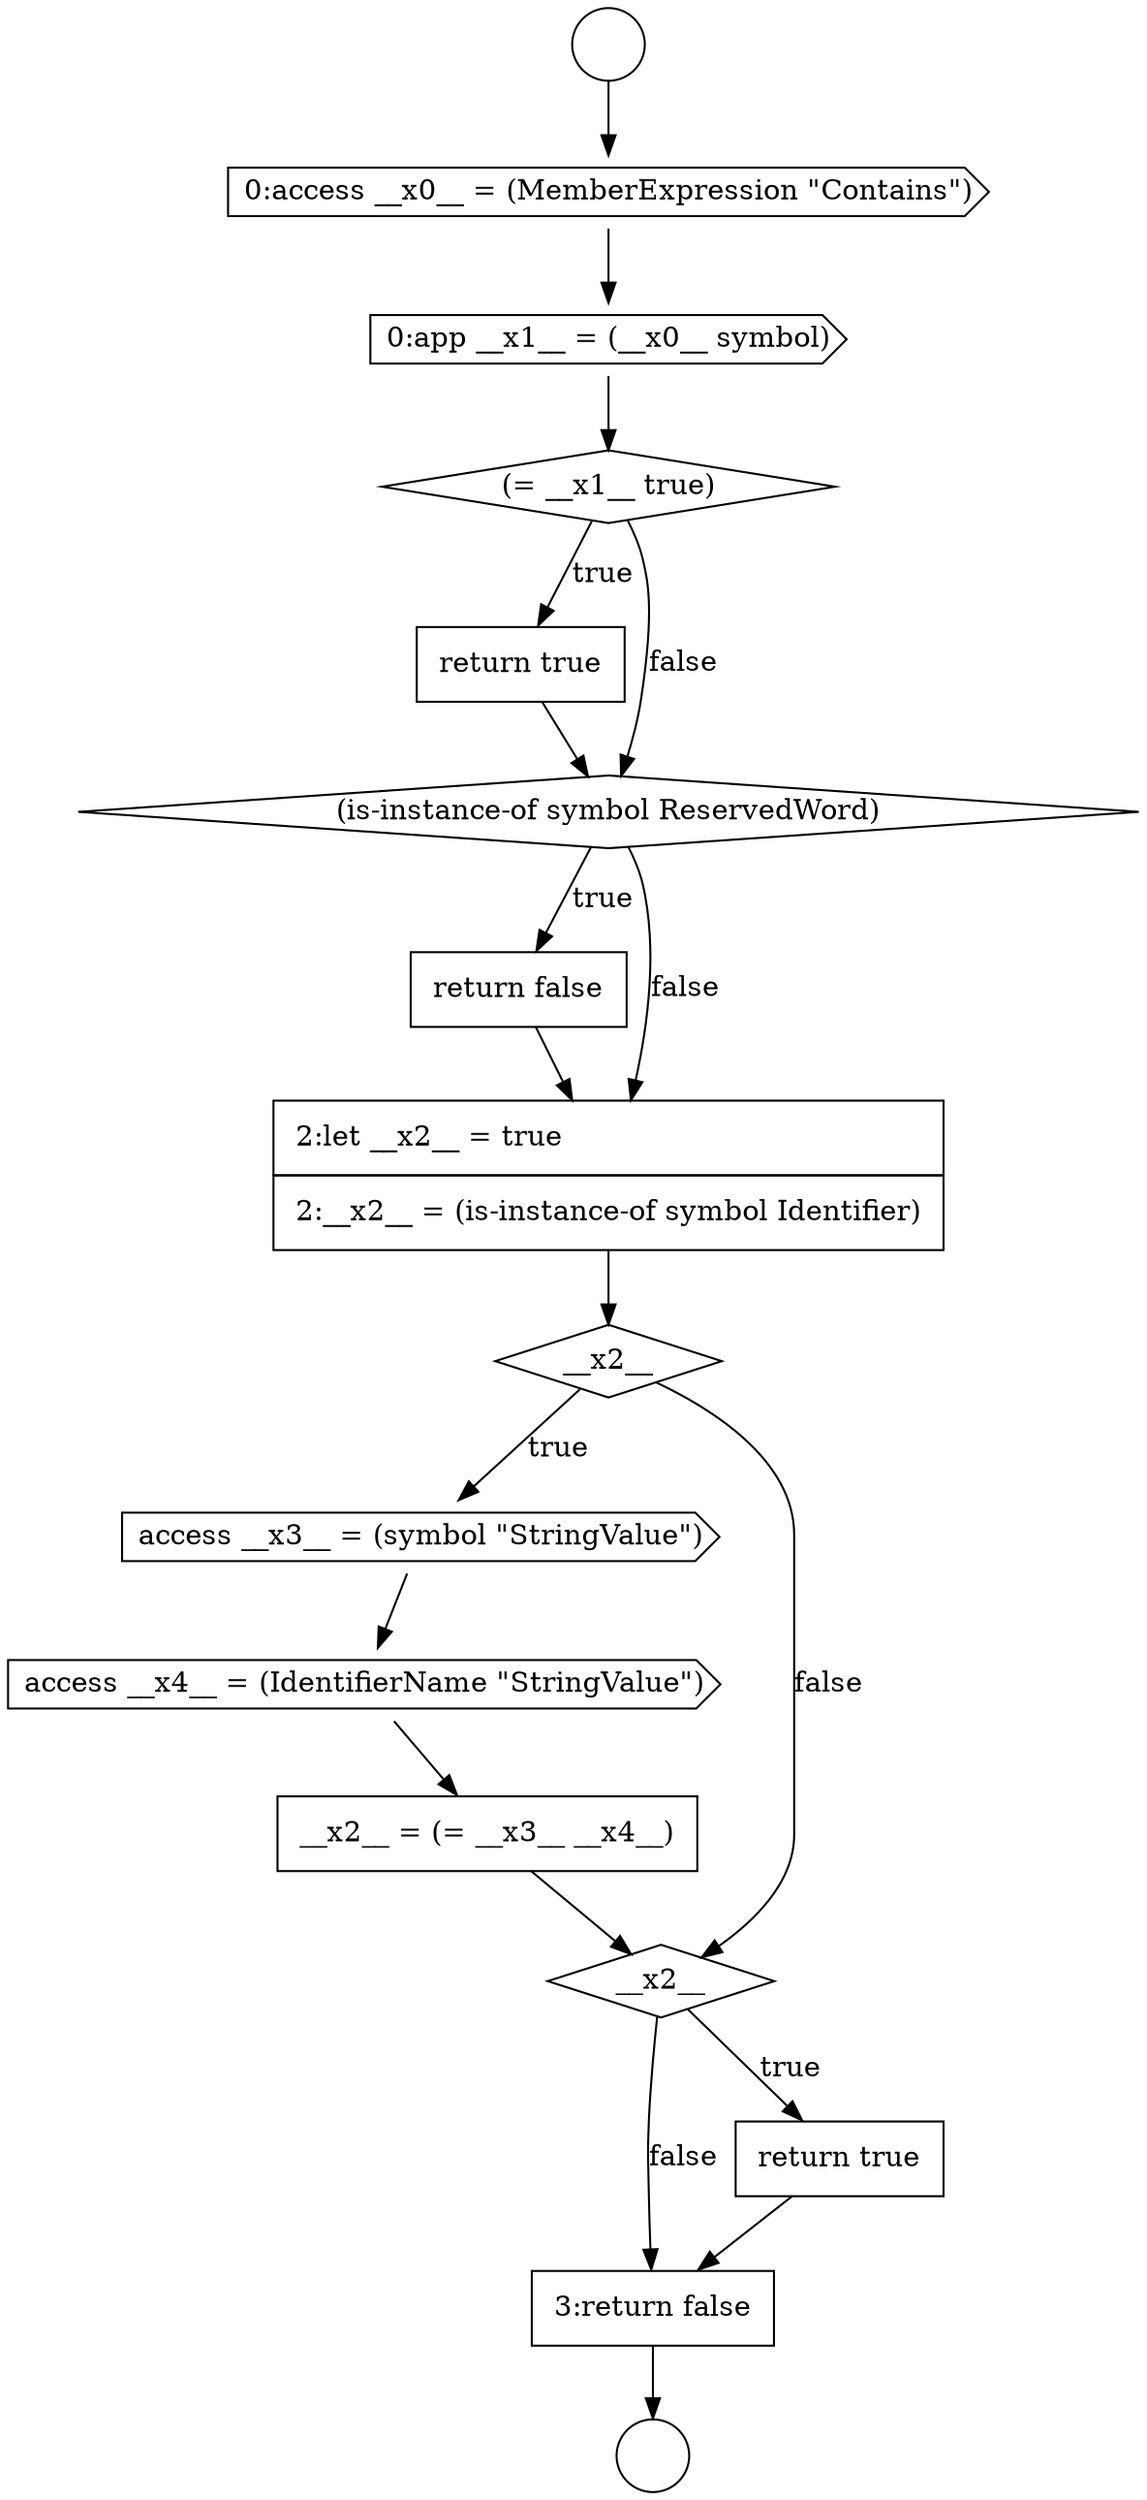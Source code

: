 digraph {
  node3976 [shape=cds, label=<<font color="black">access __x4__ = (IdentifierName &quot;StringValue&quot;)</font>> color="black" fillcolor="white" style=filled]
  node3972 [shape=none, margin=0, label=<<font color="black">
    <table border="0" cellborder="1" cellspacing="0" cellpadding="10">
      <tr><td align="left">return false</td></tr>
    </table>
  </font>> color="black" fillcolor="white" style=filled]
  node3980 [shape=none, margin=0, label=<<font color="black">
    <table border="0" cellborder="1" cellspacing="0" cellpadding="10">
      <tr><td align="left">3:return false</td></tr>
    </table>
  </font>> color="black" fillcolor="white" style=filled]
  node3968 [shape=cds, label=<<font color="black">0:app __x1__ = (__x0__ symbol)</font>> color="black" fillcolor="white" style=filled]
  node3967 [shape=cds, label=<<font color="black">0:access __x0__ = (MemberExpression &quot;Contains&quot;)</font>> color="black" fillcolor="white" style=filled]
  node3975 [shape=cds, label=<<font color="black">access __x3__ = (symbol &quot;StringValue&quot;)</font>> color="black" fillcolor="white" style=filled]
  node3970 [shape=none, margin=0, label=<<font color="black">
    <table border="0" cellborder="1" cellspacing="0" cellpadding="10">
      <tr><td align="left">return true</td></tr>
    </table>
  </font>> color="black" fillcolor="white" style=filled]
  node3978 [shape=diamond, label=<<font color="black">__x2__</font>> color="black" fillcolor="white" style=filled]
  node3979 [shape=none, margin=0, label=<<font color="black">
    <table border="0" cellborder="1" cellspacing="0" cellpadding="10">
      <tr><td align="left">return true</td></tr>
    </table>
  </font>> color="black" fillcolor="white" style=filled]
  node3969 [shape=diamond, label=<<font color="black">(= __x1__ true)</font>> color="black" fillcolor="white" style=filled]
  node3966 [shape=circle label=" " color="black" fillcolor="white" style=filled]
  node3973 [shape=none, margin=0, label=<<font color="black">
    <table border="0" cellborder="1" cellspacing="0" cellpadding="10">
      <tr><td align="left">2:let __x2__ = true</td></tr>
      <tr><td align="left">2:__x2__ = (is-instance-of symbol Identifier)</td></tr>
    </table>
  </font>> color="black" fillcolor="white" style=filled]
  node3977 [shape=none, margin=0, label=<<font color="black">
    <table border="0" cellborder="1" cellspacing="0" cellpadding="10">
      <tr><td align="left">__x2__ = (= __x3__ __x4__)</td></tr>
    </table>
  </font>> color="black" fillcolor="white" style=filled]
  node3971 [shape=diamond, label=<<font color="black">(is-instance-of symbol ReservedWord)</font>> color="black" fillcolor="white" style=filled]
  node3974 [shape=diamond, label=<<font color="black">__x2__</font>> color="black" fillcolor="white" style=filled]
  node3965 [shape=circle label=" " color="black" fillcolor="white" style=filled]
  node3975 -> node3976 [ color="black"]
  node3972 -> node3973 [ color="black"]
  node3973 -> node3974 [ color="black"]
  node3979 -> node3980 [ color="black"]
  node3969 -> node3970 [label=<<font color="black">true</font>> color="black"]
  node3969 -> node3971 [label=<<font color="black">false</font>> color="black"]
  node3971 -> node3972 [label=<<font color="black">true</font>> color="black"]
  node3971 -> node3973 [label=<<font color="black">false</font>> color="black"]
  node3978 -> node3979 [label=<<font color="black">true</font>> color="black"]
  node3978 -> node3980 [label=<<font color="black">false</font>> color="black"]
  node3974 -> node3975 [label=<<font color="black">true</font>> color="black"]
  node3974 -> node3978 [label=<<font color="black">false</font>> color="black"]
  node3965 -> node3967 [ color="black"]
  node3976 -> node3977 [ color="black"]
  node3980 -> node3966 [ color="black"]
  node3970 -> node3971 [ color="black"]
  node3968 -> node3969 [ color="black"]
  node3967 -> node3968 [ color="black"]
  node3977 -> node3978 [ color="black"]
}
